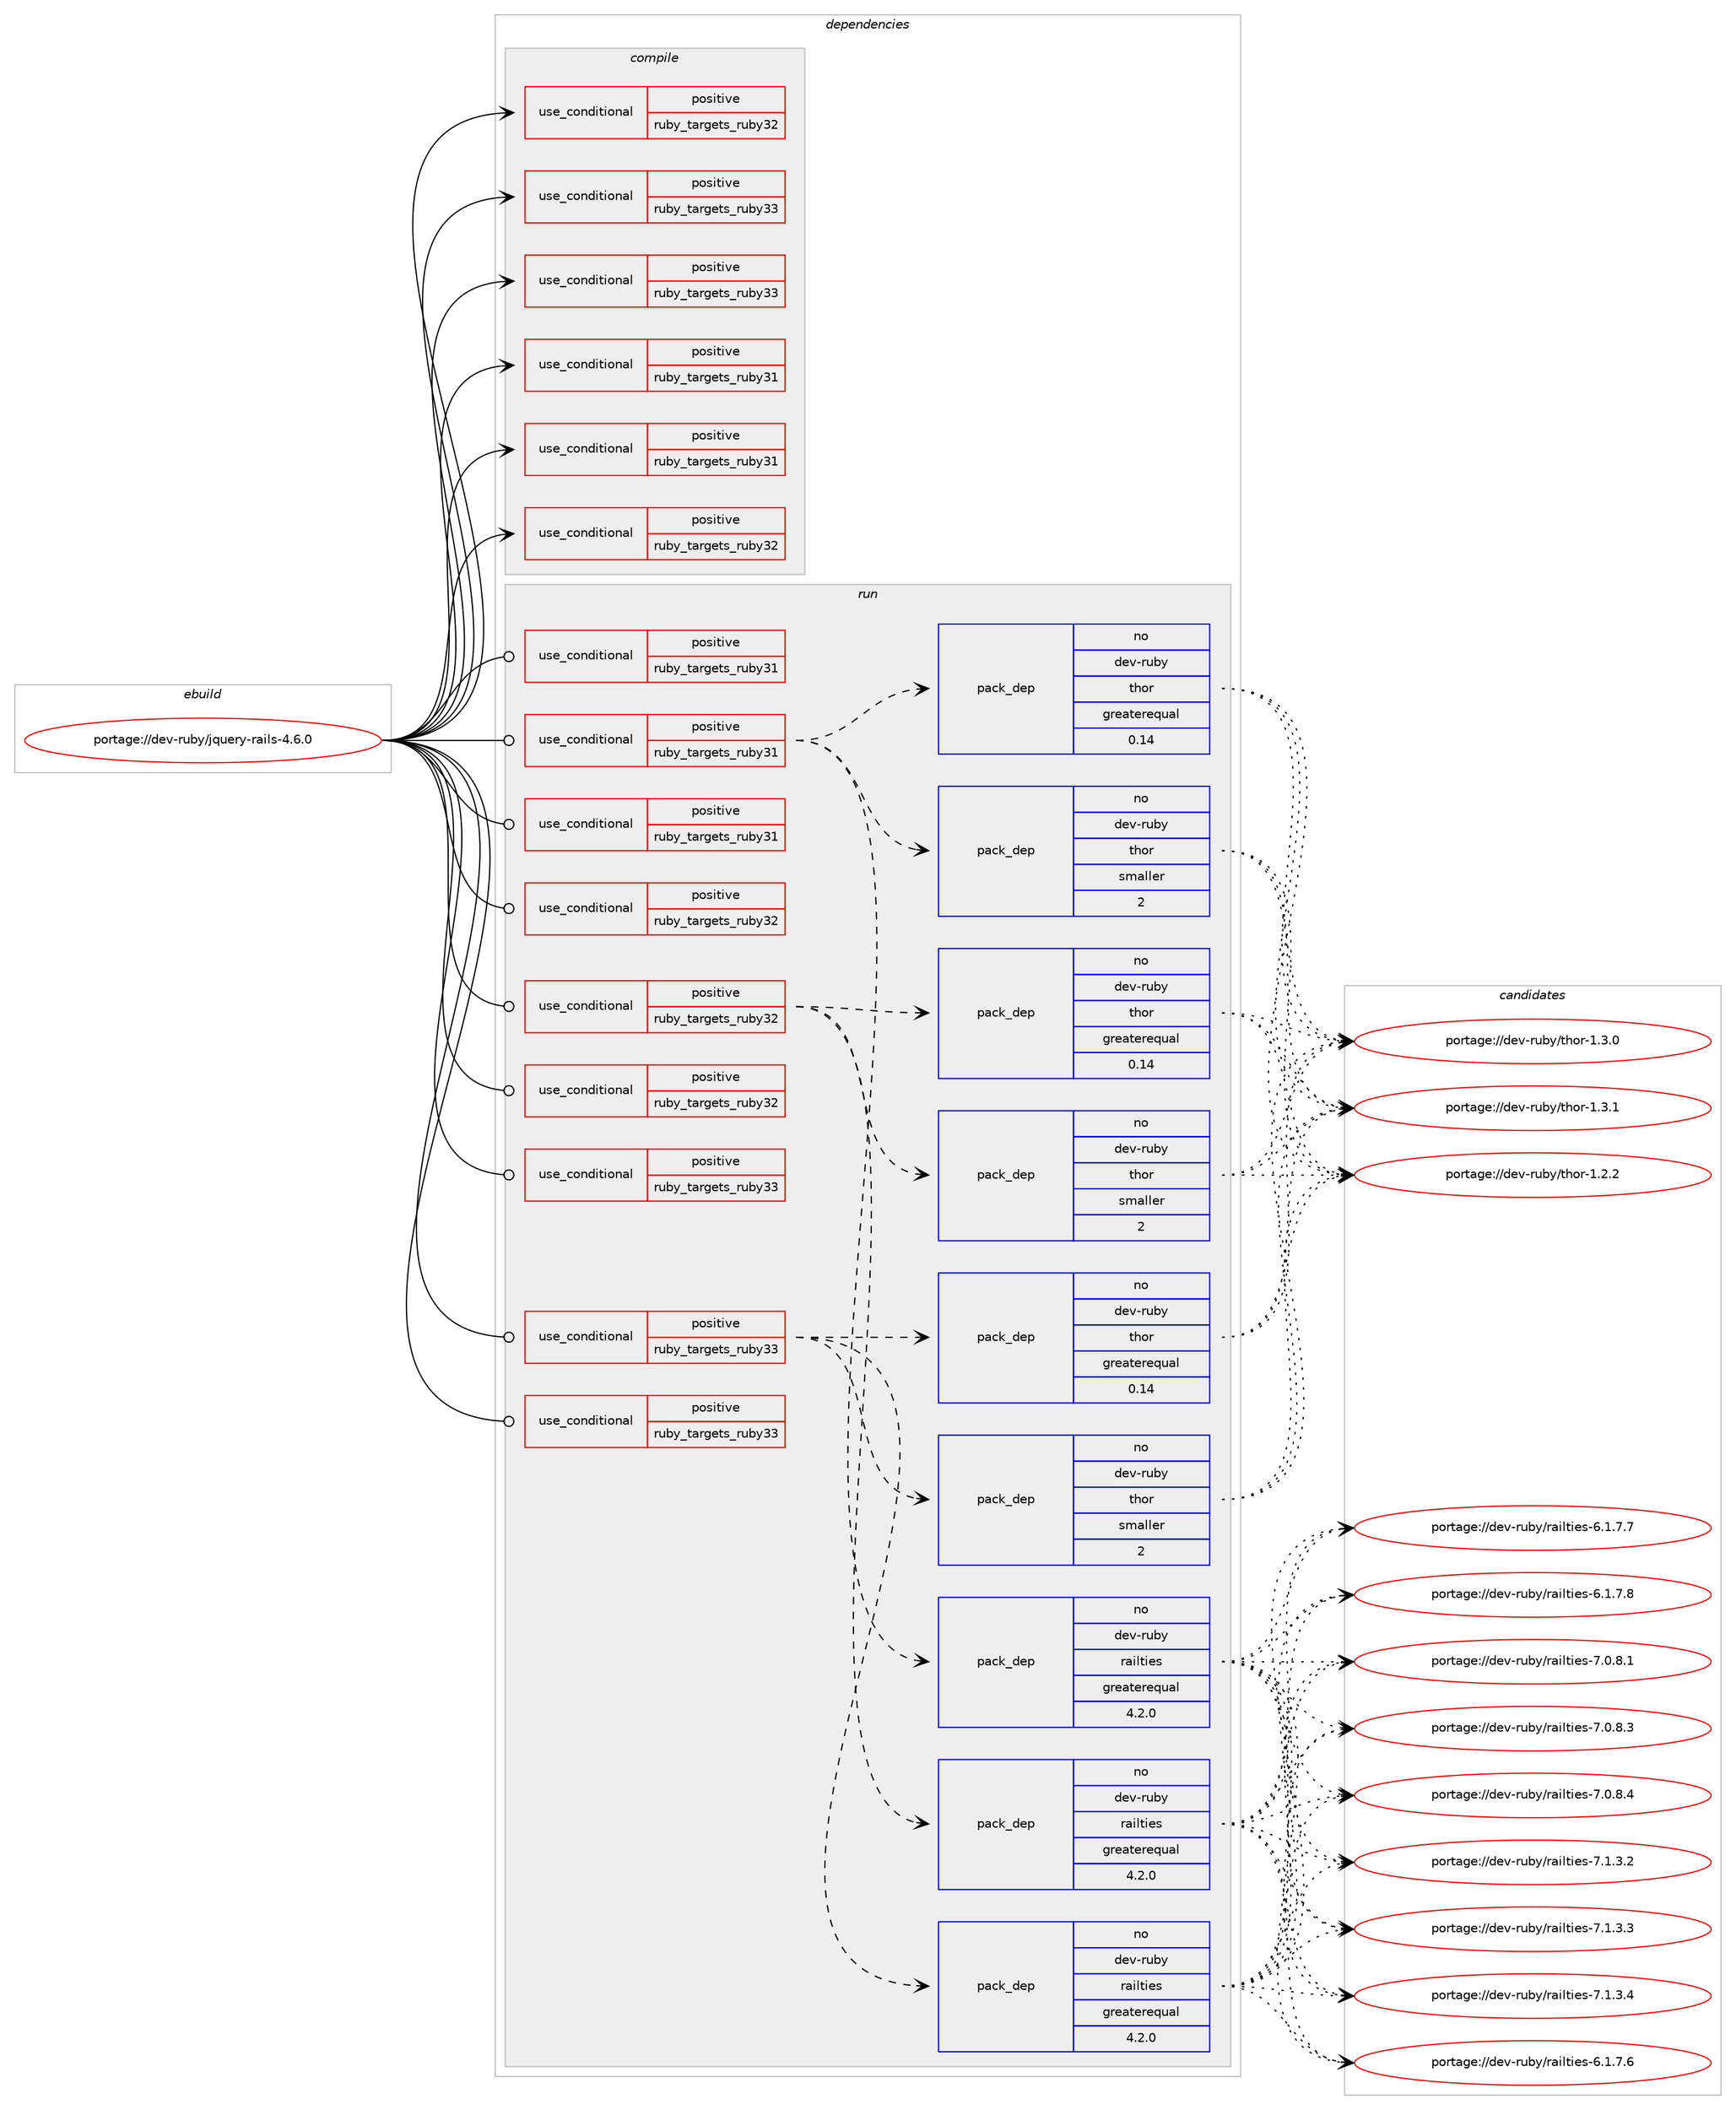 digraph prolog {

# *************
# Graph options
# *************

newrank=true;
concentrate=true;
compound=true;
graph [rankdir=LR,fontname=Helvetica,fontsize=10,ranksep=1.5];#, ranksep=2.5, nodesep=0.2];
edge  [arrowhead=vee];
node  [fontname=Helvetica,fontsize=10];

# **********
# The ebuild
# **********

subgraph cluster_leftcol {
color=gray;
rank=same;
label=<<i>ebuild</i>>;
id [label="portage://dev-ruby/jquery-rails-4.6.0", color=red, width=4, href="../dev-ruby/jquery-rails-4.6.0.svg"];
}

# ****************
# The dependencies
# ****************

subgraph cluster_midcol {
color=gray;
label=<<i>dependencies</i>>;
subgraph cluster_compile {
fillcolor="#eeeeee";
style=filled;
label=<<i>compile</i>>;
subgraph cond48202 {
dependency95688 [label=<<TABLE BORDER="0" CELLBORDER="1" CELLSPACING="0" CELLPADDING="4"><TR><TD ROWSPAN="3" CELLPADDING="10">use_conditional</TD></TR><TR><TD>positive</TD></TR><TR><TD>ruby_targets_ruby31</TD></TR></TABLE>>, shape=none, color=red];
# *** BEGIN UNKNOWN DEPENDENCY TYPE (TODO) ***
# dependency95688 -> package_dependency(portage://dev-ruby/jquery-rails-4.6.0,install,no,dev-lang,ruby,none,[,,],[slot(3.1)],[])
# *** END UNKNOWN DEPENDENCY TYPE (TODO) ***

}
id:e -> dependency95688:w [weight=20,style="solid",arrowhead="vee"];
subgraph cond48203 {
dependency95689 [label=<<TABLE BORDER="0" CELLBORDER="1" CELLSPACING="0" CELLPADDING="4"><TR><TD ROWSPAN="3" CELLPADDING="10">use_conditional</TD></TR><TR><TD>positive</TD></TR><TR><TD>ruby_targets_ruby31</TD></TR></TABLE>>, shape=none, color=red];
# *** BEGIN UNKNOWN DEPENDENCY TYPE (TODO) ***
# dependency95689 -> package_dependency(portage://dev-ruby/jquery-rails-4.6.0,install,no,virtual,rubygems,none,[,,],[],[use(enable(ruby_targets_ruby31),negative)])
# *** END UNKNOWN DEPENDENCY TYPE (TODO) ***

}
id:e -> dependency95689:w [weight=20,style="solid",arrowhead="vee"];
subgraph cond48204 {
dependency95690 [label=<<TABLE BORDER="0" CELLBORDER="1" CELLSPACING="0" CELLPADDING="4"><TR><TD ROWSPAN="3" CELLPADDING="10">use_conditional</TD></TR><TR><TD>positive</TD></TR><TR><TD>ruby_targets_ruby32</TD></TR></TABLE>>, shape=none, color=red];
# *** BEGIN UNKNOWN DEPENDENCY TYPE (TODO) ***
# dependency95690 -> package_dependency(portage://dev-ruby/jquery-rails-4.6.0,install,no,dev-lang,ruby,none,[,,],[slot(3.2)],[])
# *** END UNKNOWN DEPENDENCY TYPE (TODO) ***

}
id:e -> dependency95690:w [weight=20,style="solid",arrowhead="vee"];
subgraph cond48205 {
dependency95691 [label=<<TABLE BORDER="0" CELLBORDER="1" CELLSPACING="0" CELLPADDING="4"><TR><TD ROWSPAN="3" CELLPADDING="10">use_conditional</TD></TR><TR><TD>positive</TD></TR><TR><TD>ruby_targets_ruby32</TD></TR></TABLE>>, shape=none, color=red];
# *** BEGIN UNKNOWN DEPENDENCY TYPE (TODO) ***
# dependency95691 -> package_dependency(portage://dev-ruby/jquery-rails-4.6.0,install,no,virtual,rubygems,none,[,,],[],[use(enable(ruby_targets_ruby32),negative)])
# *** END UNKNOWN DEPENDENCY TYPE (TODO) ***

}
id:e -> dependency95691:w [weight=20,style="solid",arrowhead="vee"];
subgraph cond48206 {
dependency95692 [label=<<TABLE BORDER="0" CELLBORDER="1" CELLSPACING="0" CELLPADDING="4"><TR><TD ROWSPAN="3" CELLPADDING="10">use_conditional</TD></TR><TR><TD>positive</TD></TR><TR><TD>ruby_targets_ruby33</TD></TR></TABLE>>, shape=none, color=red];
# *** BEGIN UNKNOWN DEPENDENCY TYPE (TODO) ***
# dependency95692 -> package_dependency(portage://dev-ruby/jquery-rails-4.6.0,install,no,dev-lang,ruby,none,[,,],[slot(3.3)],[])
# *** END UNKNOWN DEPENDENCY TYPE (TODO) ***

}
id:e -> dependency95692:w [weight=20,style="solid",arrowhead="vee"];
subgraph cond48207 {
dependency95693 [label=<<TABLE BORDER="0" CELLBORDER="1" CELLSPACING="0" CELLPADDING="4"><TR><TD ROWSPAN="3" CELLPADDING="10">use_conditional</TD></TR><TR><TD>positive</TD></TR><TR><TD>ruby_targets_ruby33</TD></TR></TABLE>>, shape=none, color=red];
# *** BEGIN UNKNOWN DEPENDENCY TYPE (TODO) ***
# dependency95693 -> package_dependency(portage://dev-ruby/jquery-rails-4.6.0,install,no,virtual,rubygems,none,[,,],[],[use(enable(ruby_targets_ruby33),negative)])
# *** END UNKNOWN DEPENDENCY TYPE (TODO) ***

}
id:e -> dependency95693:w [weight=20,style="solid",arrowhead="vee"];
}
subgraph cluster_compileandrun {
fillcolor="#eeeeee";
style=filled;
label=<<i>compile and run</i>>;
}
subgraph cluster_run {
fillcolor="#eeeeee";
style=filled;
label=<<i>run</i>>;
subgraph cond48208 {
dependency95694 [label=<<TABLE BORDER="0" CELLBORDER="1" CELLSPACING="0" CELLPADDING="4"><TR><TD ROWSPAN="3" CELLPADDING="10">use_conditional</TD></TR><TR><TD>positive</TD></TR><TR><TD>ruby_targets_ruby31</TD></TR></TABLE>>, shape=none, color=red];
# *** BEGIN UNKNOWN DEPENDENCY TYPE (TODO) ***
# dependency95694 -> package_dependency(portage://dev-ruby/jquery-rails-4.6.0,run,no,dev-lang,ruby,none,[,,],[slot(3.1)],[])
# *** END UNKNOWN DEPENDENCY TYPE (TODO) ***

}
id:e -> dependency95694:w [weight=20,style="solid",arrowhead="odot"];
subgraph cond48209 {
dependency95695 [label=<<TABLE BORDER="0" CELLBORDER="1" CELLSPACING="0" CELLPADDING="4"><TR><TD ROWSPAN="3" CELLPADDING="10">use_conditional</TD></TR><TR><TD>positive</TD></TR><TR><TD>ruby_targets_ruby31</TD></TR></TABLE>>, shape=none, color=red];
subgraph pack46183 {
dependency95696 [label=<<TABLE BORDER="0" CELLBORDER="1" CELLSPACING="0" CELLPADDING="4" WIDTH="220"><TR><TD ROWSPAN="6" CELLPADDING="30">pack_dep</TD></TR><TR><TD WIDTH="110">no</TD></TR><TR><TD>dev-ruby</TD></TR><TR><TD>railties</TD></TR><TR><TD>greaterequal</TD></TR><TR><TD>4.2.0</TD></TR></TABLE>>, shape=none, color=blue];
}
dependency95695:e -> dependency95696:w [weight=20,style="dashed",arrowhead="vee"];
subgraph pack46184 {
dependency95697 [label=<<TABLE BORDER="0" CELLBORDER="1" CELLSPACING="0" CELLPADDING="4" WIDTH="220"><TR><TD ROWSPAN="6" CELLPADDING="30">pack_dep</TD></TR><TR><TD WIDTH="110">no</TD></TR><TR><TD>dev-ruby</TD></TR><TR><TD>thor</TD></TR><TR><TD>greaterequal</TD></TR><TR><TD>0.14</TD></TR></TABLE>>, shape=none, color=blue];
}
dependency95695:e -> dependency95697:w [weight=20,style="dashed",arrowhead="vee"];
subgraph pack46185 {
dependency95698 [label=<<TABLE BORDER="0" CELLBORDER="1" CELLSPACING="0" CELLPADDING="4" WIDTH="220"><TR><TD ROWSPAN="6" CELLPADDING="30">pack_dep</TD></TR><TR><TD WIDTH="110">no</TD></TR><TR><TD>dev-ruby</TD></TR><TR><TD>thor</TD></TR><TR><TD>smaller</TD></TR><TR><TD>2</TD></TR></TABLE>>, shape=none, color=blue];
}
dependency95695:e -> dependency95698:w [weight=20,style="dashed",arrowhead="vee"];
# *** BEGIN UNKNOWN DEPENDENCY TYPE (TODO) ***
# dependency95695 -> package_dependency(portage://dev-ruby/jquery-rails-4.6.0,run,no,dev-ruby,rails-dom-testing,none,[,,],[slot(2)],[use(enable(ruby_targets_ruby31),negative)])
# *** END UNKNOWN DEPENDENCY TYPE (TODO) ***

}
id:e -> dependency95695:w [weight=20,style="solid",arrowhead="odot"];
subgraph cond48210 {
dependency95699 [label=<<TABLE BORDER="0" CELLBORDER="1" CELLSPACING="0" CELLPADDING="4"><TR><TD ROWSPAN="3" CELLPADDING="10">use_conditional</TD></TR><TR><TD>positive</TD></TR><TR><TD>ruby_targets_ruby31</TD></TR></TABLE>>, shape=none, color=red];
# *** BEGIN UNKNOWN DEPENDENCY TYPE (TODO) ***
# dependency95699 -> package_dependency(portage://dev-ruby/jquery-rails-4.6.0,run,no,virtual,rubygems,none,[,,],[],[use(enable(ruby_targets_ruby31),negative)])
# *** END UNKNOWN DEPENDENCY TYPE (TODO) ***

}
id:e -> dependency95699:w [weight=20,style="solid",arrowhead="odot"];
subgraph cond48211 {
dependency95700 [label=<<TABLE BORDER="0" CELLBORDER="1" CELLSPACING="0" CELLPADDING="4"><TR><TD ROWSPAN="3" CELLPADDING="10">use_conditional</TD></TR><TR><TD>positive</TD></TR><TR><TD>ruby_targets_ruby32</TD></TR></TABLE>>, shape=none, color=red];
# *** BEGIN UNKNOWN DEPENDENCY TYPE (TODO) ***
# dependency95700 -> package_dependency(portage://dev-ruby/jquery-rails-4.6.0,run,no,dev-lang,ruby,none,[,,],[slot(3.2)],[])
# *** END UNKNOWN DEPENDENCY TYPE (TODO) ***

}
id:e -> dependency95700:w [weight=20,style="solid",arrowhead="odot"];
subgraph cond48212 {
dependency95701 [label=<<TABLE BORDER="0" CELLBORDER="1" CELLSPACING="0" CELLPADDING="4"><TR><TD ROWSPAN="3" CELLPADDING="10">use_conditional</TD></TR><TR><TD>positive</TD></TR><TR><TD>ruby_targets_ruby32</TD></TR></TABLE>>, shape=none, color=red];
subgraph pack46186 {
dependency95702 [label=<<TABLE BORDER="0" CELLBORDER="1" CELLSPACING="0" CELLPADDING="4" WIDTH="220"><TR><TD ROWSPAN="6" CELLPADDING="30">pack_dep</TD></TR><TR><TD WIDTH="110">no</TD></TR><TR><TD>dev-ruby</TD></TR><TR><TD>railties</TD></TR><TR><TD>greaterequal</TD></TR><TR><TD>4.2.0</TD></TR></TABLE>>, shape=none, color=blue];
}
dependency95701:e -> dependency95702:w [weight=20,style="dashed",arrowhead="vee"];
subgraph pack46187 {
dependency95703 [label=<<TABLE BORDER="0" CELLBORDER="1" CELLSPACING="0" CELLPADDING="4" WIDTH="220"><TR><TD ROWSPAN="6" CELLPADDING="30">pack_dep</TD></TR><TR><TD WIDTH="110">no</TD></TR><TR><TD>dev-ruby</TD></TR><TR><TD>thor</TD></TR><TR><TD>greaterequal</TD></TR><TR><TD>0.14</TD></TR></TABLE>>, shape=none, color=blue];
}
dependency95701:e -> dependency95703:w [weight=20,style="dashed",arrowhead="vee"];
subgraph pack46188 {
dependency95704 [label=<<TABLE BORDER="0" CELLBORDER="1" CELLSPACING="0" CELLPADDING="4" WIDTH="220"><TR><TD ROWSPAN="6" CELLPADDING="30">pack_dep</TD></TR><TR><TD WIDTH="110">no</TD></TR><TR><TD>dev-ruby</TD></TR><TR><TD>thor</TD></TR><TR><TD>smaller</TD></TR><TR><TD>2</TD></TR></TABLE>>, shape=none, color=blue];
}
dependency95701:e -> dependency95704:w [weight=20,style="dashed",arrowhead="vee"];
# *** BEGIN UNKNOWN DEPENDENCY TYPE (TODO) ***
# dependency95701 -> package_dependency(portage://dev-ruby/jquery-rails-4.6.0,run,no,dev-ruby,rails-dom-testing,none,[,,],[slot(2)],[use(enable(ruby_targets_ruby32),negative)])
# *** END UNKNOWN DEPENDENCY TYPE (TODO) ***

}
id:e -> dependency95701:w [weight=20,style="solid",arrowhead="odot"];
subgraph cond48213 {
dependency95705 [label=<<TABLE BORDER="0" CELLBORDER="1" CELLSPACING="0" CELLPADDING="4"><TR><TD ROWSPAN="3" CELLPADDING="10">use_conditional</TD></TR><TR><TD>positive</TD></TR><TR><TD>ruby_targets_ruby32</TD></TR></TABLE>>, shape=none, color=red];
# *** BEGIN UNKNOWN DEPENDENCY TYPE (TODO) ***
# dependency95705 -> package_dependency(portage://dev-ruby/jquery-rails-4.6.0,run,no,virtual,rubygems,none,[,,],[],[use(enable(ruby_targets_ruby32),negative)])
# *** END UNKNOWN DEPENDENCY TYPE (TODO) ***

}
id:e -> dependency95705:w [weight=20,style="solid",arrowhead="odot"];
subgraph cond48214 {
dependency95706 [label=<<TABLE BORDER="0" CELLBORDER="1" CELLSPACING="0" CELLPADDING="4"><TR><TD ROWSPAN="3" CELLPADDING="10">use_conditional</TD></TR><TR><TD>positive</TD></TR><TR><TD>ruby_targets_ruby33</TD></TR></TABLE>>, shape=none, color=red];
# *** BEGIN UNKNOWN DEPENDENCY TYPE (TODO) ***
# dependency95706 -> package_dependency(portage://dev-ruby/jquery-rails-4.6.0,run,no,dev-lang,ruby,none,[,,],[slot(3.3)],[])
# *** END UNKNOWN DEPENDENCY TYPE (TODO) ***

}
id:e -> dependency95706:w [weight=20,style="solid",arrowhead="odot"];
subgraph cond48215 {
dependency95707 [label=<<TABLE BORDER="0" CELLBORDER="1" CELLSPACING="0" CELLPADDING="4"><TR><TD ROWSPAN="3" CELLPADDING="10">use_conditional</TD></TR><TR><TD>positive</TD></TR><TR><TD>ruby_targets_ruby33</TD></TR></TABLE>>, shape=none, color=red];
subgraph pack46189 {
dependency95708 [label=<<TABLE BORDER="0" CELLBORDER="1" CELLSPACING="0" CELLPADDING="4" WIDTH="220"><TR><TD ROWSPAN="6" CELLPADDING="30">pack_dep</TD></TR><TR><TD WIDTH="110">no</TD></TR><TR><TD>dev-ruby</TD></TR><TR><TD>railties</TD></TR><TR><TD>greaterequal</TD></TR><TR><TD>4.2.0</TD></TR></TABLE>>, shape=none, color=blue];
}
dependency95707:e -> dependency95708:w [weight=20,style="dashed",arrowhead="vee"];
subgraph pack46190 {
dependency95709 [label=<<TABLE BORDER="0" CELLBORDER="1" CELLSPACING="0" CELLPADDING="4" WIDTH="220"><TR><TD ROWSPAN="6" CELLPADDING="30">pack_dep</TD></TR><TR><TD WIDTH="110">no</TD></TR><TR><TD>dev-ruby</TD></TR><TR><TD>thor</TD></TR><TR><TD>greaterequal</TD></TR><TR><TD>0.14</TD></TR></TABLE>>, shape=none, color=blue];
}
dependency95707:e -> dependency95709:w [weight=20,style="dashed",arrowhead="vee"];
subgraph pack46191 {
dependency95710 [label=<<TABLE BORDER="0" CELLBORDER="1" CELLSPACING="0" CELLPADDING="4" WIDTH="220"><TR><TD ROWSPAN="6" CELLPADDING="30">pack_dep</TD></TR><TR><TD WIDTH="110">no</TD></TR><TR><TD>dev-ruby</TD></TR><TR><TD>thor</TD></TR><TR><TD>smaller</TD></TR><TR><TD>2</TD></TR></TABLE>>, shape=none, color=blue];
}
dependency95707:e -> dependency95710:w [weight=20,style="dashed",arrowhead="vee"];
# *** BEGIN UNKNOWN DEPENDENCY TYPE (TODO) ***
# dependency95707 -> package_dependency(portage://dev-ruby/jquery-rails-4.6.0,run,no,dev-ruby,rails-dom-testing,none,[,,],[slot(2)],[use(enable(ruby_targets_ruby33),negative)])
# *** END UNKNOWN DEPENDENCY TYPE (TODO) ***

}
id:e -> dependency95707:w [weight=20,style="solid",arrowhead="odot"];
subgraph cond48216 {
dependency95711 [label=<<TABLE BORDER="0" CELLBORDER="1" CELLSPACING="0" CELLPADDING="4"><TR><TD ROWSPAN="3" CELLPADDING="10">use_conditional</TD></TR><TR><TD>positive</TD></TR><TR><TD>ruby_targets_ruby33</TD></TR></TABLE>>, shape=none, color=red];
# *** BEGIN UNKNOWN DEPENDENCY TYPE (TODO) ***
# dependency95711 -> package_dependency(portage://dev-ruby/jquery-rails-4.6.0,run,no,virtual,rubygems,none,[,,],[],[use(enable(ruby_targets_ruby33),negative)])
# *** END UNKNOWN DEPENDENCY TYPE (TODO) ***

}
id:e -> dependency95711:w [weight=20,style="solid",arrowhead="odot"];
}
}

# **************
# The candidates
# **************

subgraph cluster_choices {
rank=same;
color=gray;
label=<<i>candidates</i>>;

subgraph choice46183 {
color=black;
nodesep=1;
choice100101118451141179812147114971051081161051011154554464946554654 [label="portage://dev-ruby/railties-6.1.7.6", color=red, width=4,href="../dev-ruby/railties-6.1.7.6.svg"];
choice100101118451141179812147114971051081161051011154554464946554655 [label="portage://dev-ruby/railties-6.1.7.7", color=red, width=4,href="../dev-ruby/railties-6.1.7.7.svg"];
choice100101118451141179812147114971051081161051011154554464946554656 [label="portage://dev-ruby/railties-6.1.7.8", color=red, width=4,href="../dev-ruby/railties-6.1.7.8.svg"];
choice100101118451141179812147114971051081161051011154555464846564649 [label="portage://dev-ruby/railties-7.0.8.1", color=red, width=4,href="../dev-ruby/railties-7.0.8.1.svg"];
choice100101118451141179812147114971051081161051011154555464846564651 [label="portage://dev-ruby/railties-7.0.8.3", color=red, width=4,href="../dev-ruby/railties-7.0.8.3.svg"];
choice100101118451141179812147114971051081161051011154555464846564652 [label="portage://dev-ruby/railties-7.0.8.4", color=red, width=4,href="../dev-ruby/railties-7.0.8.4.svg"];
choice100101118451141179812147114971051081161051011154555464946514650 [label="portage://dev-ruby/railties-7.1.3.2", color=red, width=4,href="../dev-ruby/railties-7.1.3.2.svg"];
choice100101118451141179812147114971051081161051011154555464946514651 [label="portage://dev-ruby/railties-7.1.3.3", color=red, width=4,href="../dev-ruby/railties-7.1.3.3.svg"];
choice100101118451141179812147114971051081161051011154555464946514652 [label="portage://dev-ruby/railties-7.1.3.4", color=red, width=4,href="../dev-ruby/railties-7.1.3.4.svg"];
dependency95696:e -> choice100101118451141179812147114971051081161051011154554464946554654:w [style=dotted,weight="100"];
dependency95696:e -> choice100101118451141179812147114971051081161051011154554464946554655:w [style=dotted,weight="100"];
dependency95696:e -> choice100101118451141179812147114971051081161051011154554464946554656:w [style=dotted,weight="100"];
dependency95696:e -> choice100101118451141179812147114971051081161051011154555464846564649:w [style=dotted,weight="100"];
dependency95696:e -> choice100101118451141179812147114971051081161051011154555464846564651:w [style=dotted,weight="100"];
dependency95696:e -> choice100101118451141179812147114971051081161051011154555464846564652:w [style=dotted,weight="100"];
dependency95696:e -> choice100101118451141179812147114971051081161051011154555464946514650:w [style=dotted,weight="100"];
dependency95696:e -> choice100101118451141179812147114971051081161051011154555464946514651:w [style=dotted,weight="100"];
dependency95696:e -> choice100101118451141179812147114971051081161051011154555464946514652:w [style=dotted,weight="100"];
}
subgraph choice46184 {
color=black;
nodesep=1;
choice100101118451141179812147116104111114454946504650 [label="portage://dev-ruby/thor-1.2.2", color=red, width=4,href="../dev-ruby/thor-1.2.2.svg"];
choice100101118451141179812147116104111114454946514648 [label="portage://dev-ruby/thor-1.3.0", color=red, width=4,href="../dev-ruby/thor-1.3.0.svg"];
choice100101118451141179812147116104111114454946514649 [label="portage://dev-ruby/thor-1.3.1", color=red, width=4,href="../dev-ruby/thor-1.3.1.svg"];
dependency95697:e -> choice100101118451141179812147116104111114454946504650:w [style=dotted,weight="100"];
dependency95697:e -> choice100101118451141179812147116104111114454946514648:w [style=dotted,weight="100"];
dependency95697:e -> choice100101118451141179812147116104111114454946514649:w [style=dotted,weight="100"];
}
subgraph choice46185 {
color=black;
nodesep=1;
choice100101118451141179812147116104111114454946504650 [label="portage://dev-ruby/thor-1.2.2", color=red, width=4,href="../dev-ruby/thor-1.2.2.svg"];
choice100101118451141179812147116104111114454946514648 [label="portage://dev-ruby/thor-1.3.0", color=red, width=4,href="../dev-ruby/thor-1.3.0.svg"];
choice100101118451141179812147116104111114454946514649 [label="portage://dev-ruby/thor-1.3.1", color=red, width=4,href="../dev-ruby/thor-1.3.1.svg"];
dependency95698:e -> choice100101118451141179812147116104111114454946504650:w [style=dotted,weight="100"];
dependency95698:e -> choice100101118451141179812147116104111114454946514648:w [style=dotted,weight="100"];
dependency95698:e -> choice100101118451141179812147116104111114454946514649:w [style=dotted,weight="100"];
}
subgraph choice46186 {
color=black;
nodesep=1;
choice100101118451141179812147114971051081161051011154554464946554654 [label="portage://dev-ruby/railties-6.1.7.6", color=red, width=4,href="../dev-ruby/railties-6.1.7.6.svg"];
choice100101118451141179812147114971051081161051011154554464946554655 [label="portage://dev-ruby/railties-6.1.7.7", color=red, width=4,href="../dev-ruby/railties-6.1.7.7.svg"];
choice100101118451141179812147114971051081161051011154554464946554656 [label="portage://dev-ruby/railties-6.1.7.8", color=red, width=4,href="../dev-ruby/railties-6.1.7.8.svg"];
choice100101118451141179812147114971051081161051011154555464846564649 [label="portage://dev-ruby/railties-7.0.8.1", color=red, width=4,href="../dev-ruby/railties-7.0.8.1.svg"];
choice100101118451141179812147114971051081161051011154555464846564651 [label="portage://dev-ruby/railties-7.0.8.3", color=red, width=4,href="../dev-ruby/railties-7.0.8.3.svg"];
choice100101118451141179812147114971051081161051011154555464846564652 [label="portage://dev-ruby/railties-7.0.8.4", color=red, width=4,href="../dev-ruby/railties-7.0.8.4.svg"];
choice100101118451141179812147114971051081161051011154555464946514650 [label="portage://dev-ruby/railties-7.1.3.2", color=red, width=4,href="../dev-ruby/railties-7.1.3.2.svg"];
choice100101118451141179812147114971051081161051011154555464946514651 [label="portage://dev-ruby/railties-7.1.3.3", color=red, width=4,href="../dev-ruby/railties-7.1.3.3.svg"];
choice100101118451141179812147114971051081161051011154555464946514652 [label="portage://dev-ruby/railties-7.1.3.4", color=red, width=4,href="../dev-ruby/railties-7.1.3.4.svg"];
dependency95702:e -> choice100101118451141179812147114971051081161051011154554464946554654:w [style=dotted,weight="100"];
dependency95702:e -> choice100101118451141179812147114971051081161051011154554464946554655:w [style=dotted,weight="100"];
dependency95702:e -> choice100101118451141179812147114971051081161051011154554464946554656:w [style=dotted,weight="100"];
dependency95702:e -> choice100101118451141179812147114971051081161051011154555464846564649:w [style=dotted,weight="100"];
dependency95702:e -> choice100101118451141179812147114971051081161051011154555464846564651:w [style=dotted,weight="100"];
dependency95702:e -> choice100101118451141179812147114971051081161051011154555464846564652:w [style=dotted,weight="100"];
dependency95702:e -> choice100101118451141179812147114971051081161051011154555464946514650:w [style=dotted,weight="100"];
dependency95702:e -> choice100101118451141179812147114971051081161051011154555464946514651:w [style=dotted,weight="100"];
dependency95702:e -> choice100101118451141179812147114971051081161051011154555464946514652:w [style=dotted,weight="100"];
}
subgraph choice46187 {
color=black;
nodesep=1;
choice100101118451141179812147116104111114454946504650 [label="portage://dev-ruby/thor-1.2.2", color=red, width=4,href="../dev-ruby/thor-1.2.2.svg"];
choice100101118451141179812147116104111114454946514648 [label="portage://dev-ruby/thor-1.3.0", color=red, width=4,href="../dev-ruby/thor-1.3.0.svg"];
choice100101118451141179812147116104111114454946514649 [label="portage://dev-ruby/thor-1.3.1", color=red, width=4,href="../dev-ruby/thor-1.3.1.svg"];
dependency95703:e -> choice100101118451141179812147116104111114454946504650:w [style=dotted,weight="100"];
dependency95703:e -> choice100101118451141179812147116104111114454946514648:w [style=dotted,weight="100"];
dependency95703:e -> choice100101118451141179812147116104111114454946514649:w [style=dotted,weight="100"];
}
subgraph choice46188 {
color=black;
nodesep=1;
choice100101118451141179812147116104111114454946504650 [label="portage://dev-ruby/thor-1.2.2", color=red, width=4,href="../dev-ruby/thor-1.2.2.svg"];
choice100101118451141179812147116104111114454946514648 [label="portage://dev-ruby/thor-1.3.0", color=red, width=4,href="../dev-ruby/thor-1.3.0.svg"];
choice100101118451141179812147116104111114454946514649 [label="portage://dev-ruby/thor-1.3.1", color=red, width=4,href="../dev-ruby/thor-1.3.1.svg"];
dependency95704:e -> choice100101118451141179812147116104111114454946504650:w [style=dotted,weight="100"];
dependency95704:e -> choice100101118451141179812147116104111114454946514648:w [style=dotted,weight="100"];
dependency95704:e -> choice100101118451141179812147116104111114454946514649:w [style=dotted,weight="100"];
}
subgraph choice46189 {
color=black;
nodesep=1;
choice100101118451141179812147114971051081161051011154554464946554654 [label="portage://dev-ruby/railties-6.1.7.6", color=red, width=4,href="../dev-ruby/railties-6.1.7.6.svg"];
choice100101118451141179812147114971051081161051011154554464946554655 [label="portage://dev-ruby/railties-6.1.7.7", color=red, width=4,href="../dev-ruby/railties-6.1.7.7.svg"];
choice100101118451141179812147114971051081161051011154554464946554656 [label="portage://dev-ruby/railties-6.1.7.8", color=red, width=4,href="../dev-ruby/railties-6.1.7.8.svg"];
choice100101118451141179812147114971051081161051011154555464846564649 [label="portage://dev-ruby/railties-7.0.8.1", color=red, width=4,href="../dev-ruby/railties-7.0.8.1.svg"];
choice100101118451141179812147114971051081161051011154555464846564651 [label="portage://dev-ruby/railties-7.0.8.3", color=red, width=4,href="../dev-ruby/railties-7.0.8.3.svg"];
choice100101118451141179812147114971051081161051011154555464846564652 [label="portage://dev-ruby/railties-7.0.8.4", color=red, width=4,href="../dev-ruby/railties-7.0.8.4.svg"];
choice100101118451141179812147114971051081161051011154555464946514650 [label="portage://dev-ruby/railties-7.1.3.2", color=red, width=4,href="../dev-ruby/railties-7.1.3.2.svg"];
choice100101118451141179812147114971051081161051011154555464946514651 [label="portage://dev-ruby/railties-7.1.3.3", color=red, width=4,href="../dev-ruby/railties-7.1.3.3.svg"];
choice100101118451141179812147114971051081161051011154555464946514652 [label="portage://dev-ruby/railties-7.1.3.4", color=red, width=4,href="../dev-ruby/railties-7.1.3.4.svg"];
dependency95708:e -> choice100101118451141179812147114971051081161051011154554464946554654:w [style=dotted,weight="100"];
dependency95708:e -> choice100101118451141179812147114971051081161051011154554464946554655:w [style=dotted,weight="100"];
dependency95708:e -> choice100101118451141179812147114971051081161051011154554464946554656:w [style=dotted,weight="100"];
dependency95708:e -> choice100101118451141179812147114971051081161051011154555464846564649:w [style=dotted,weight="100"];
dependency95708:e -> choice100101118451141179812147114971051081161051011154555464846564651:w [style=dotted,weight="100"];
dependency95708:e -> choice100101118451141179812147114971051081161051011154555464846564652:w [style=dotted,weight="100"];
dependency95708:e -> choice100101118451141179812147114971051081161051011154555464946514650:w [style=dotted,weight="100"];
dependency95708:e -> choice100101118451141179812147114971051081161051011154555464946514651:w [style=dotted,weight="100"];
dependency95708:e -> choice100101118451141179812147114971051081161051011154555464946514652:w [style=dotted,weight="100"];
}
subgraph choice46190 {
color=black;
nodesep=1;
choice100101118451141179812147116104111114454946504650 [label="portage://dev-ruby/thor-1.2.2", color=red, width=4,href="../dev-ruby/thor-1.2.2.svg"];
choice100101118451141179812147116104111114454946514648 [label="portage://dev-ruby/thor-1.3.0", color=red, width=4,href="../dev-ruby/thor-1.3.0.svg"];
choice100101118451141179812147116104111114454946514649 [label="portage://dev-ruby/thor-1.3.1", color=red, width=4,href="../dev-ruby/thor-1.3.1.svg"];
dependency95709:e -> choice100101118451141179812147116104111114454946504650:w [style=dotted,weight="100"];
dependency95709:e -> choice100101118451141179812147116104111114454946514648:w [style=dotted,weight="100"];
dependency95709:e -> choice100101118451141179812147116104111114454946514649:w [style=dotted,weight="100"];
}
subgraph choice46191 {
color=black;
nodesep=1;
choice100101118451141179812147116104111114454946504650 [label="portage://dev-ruby/thor-1.2.2", color=red, width=4,href="../dev-ruby/thor-1.2.2.svg"];
choice100101118451141179812147116104111114454946514648 [label="portage://dev-ruby/thor-1.3.0", color=red, width=4,href="../dev-ruby/thor-1.3.0.svg"];
choice100101118451141179812147116104111114454946514649 [label="portage://dev-ruby/thor-1.3.1", color=red, width=4,href="../dev-ruby/thor-1.3.1.svg"];
dependency95710:e -> choice100101118451141179812147116104111114454946504650:w [style=dotted,weight="100"];
dependency95710:e -> choice100101118451141179812147116104111114454946514648:w [style=dotted,weight="100"];
dependency95710:e -> choice100101118451141179812147116104111114454946514649:w [style=dotted,weight="100"];
}
}

}
